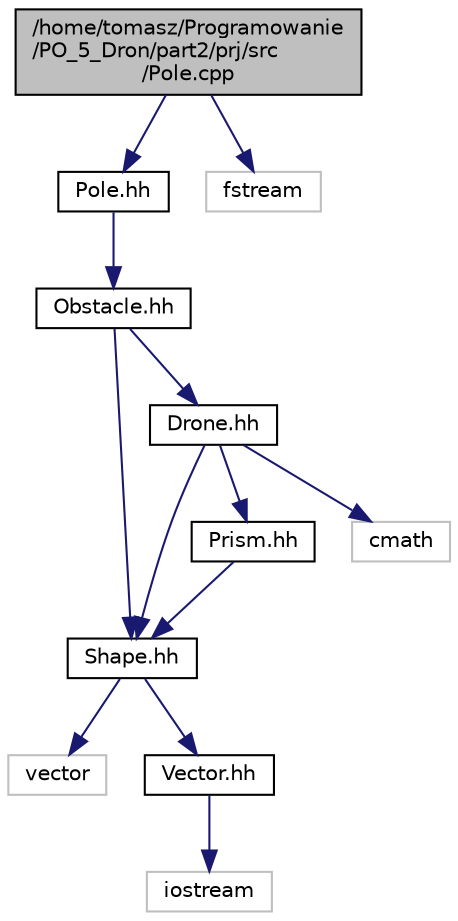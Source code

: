 digraph "/home/tomasz/Programowanie/PO_5_Dron/part2/prj/src/Pole.cpp"
{
  edge [fontname="Helvetica",fontsize="10",labelfontname="Helvetica",labelfontsize="10"];
  node [fontname="Helvetica",fontsize="10",shape=record];
  Node0 [label="/home/tomasz/Programowanie\l/PO_5_Dron/part2/prj/src\l/Pole.cpp",height=0.2,width=0.4,color="black", fillcolor="grey75", style="filled", fontcolor="black"];
  Node0 -> Node1 [color="midnightblue",fontsize="10",style="solid",fontname="Helvetica"];
  Node1 [label="Pole.hh",height=0.2,width=0.4,color="black", fillcolor="white", style="filled",URL="$_pole_8hh.html"];
  Node1 -> Node2 [color="midnightblue",fontsize="10",style="solid",fontname="Helvetica"];
  Node2 [label="Obstacle.hh",height=0.2,width=0.4,color="black", fillcolor="white", style="filled",URL="$_obstacle_8hh.html"];
  Node2 -> Node3 [color="midnightblue",fontsize="10",style="solid",fontname="Helvetica"];
  Node3 [label="Shape.hh",height=0.2,width=0.4,color="black", fillcolor="white", style="filled",URL="$_shape_8hh.html"];
  Node3 -> Node4 [color="midnightblue",fontsize="10",style="solid",fontname="Helvetica"];
  Node4 [label="vector",height=0.2,width=0.4,color="grey75", fillcolor="white", style="filled"];
  Node3 -> Node5 [color="midnightblue",fontsize="10",style="solid",fontname="Helvetica"];
  Node5 [label="Vector.hh",height=0.2,width=0.4,color="black", fillcolor="white", style="filled",URL="$_vector_8hh.html"];
  Node5 -> Node6 [color="midnightblue",fontsize="10",style="solid",fontname="Helvetica"];
  Node6 [label="iostream",height=0.2,width=0.4,color="grey75", fillcolor="white", style="filled"];
  Node2 -> Node7 [color="midnightblue",fontsize="10",style="solid",fontname="Helvetica"];
  Node7 [label="Drone.hh",height=0.2,width=0.4,color="black", fillcolor="white", style="filled",URL="$_drone_8hh.html"];
  Node7 -> Node3 [color="midnightblue",fontsize="10",style="solid",fontname="Helvetica"];
  Node7 -> Node8 [color="midnightblue",fontsize="10",style="solid",fontname="Helvetica"];
  Node8 [label="Prism.hh",height=0.2,width=0.4,color="black", fillcolor="white", style="filled",URL="$_prism_8hh.html"];
  Node8 -> Node3 [color="midnightblue",fontsize="10",style="solid",fontname="Helvetica"];
  Node7 -> Node9 [color="midnightblue",fontsize="10",style="solid",fontname="Helvetica"];
  Node9 [label="cmath",height=0.2,width=0.4,color="grey75", fillcolor="white", style="filled"];
  Node0 -> Node10 [color="midnightblue",fontsize="10",style="solid",fontname="Helvetica"];
  Node10 [label="fstream",height=0.2,width=0.4,color="grey75", fillcolor="white", style="filled"];
}
